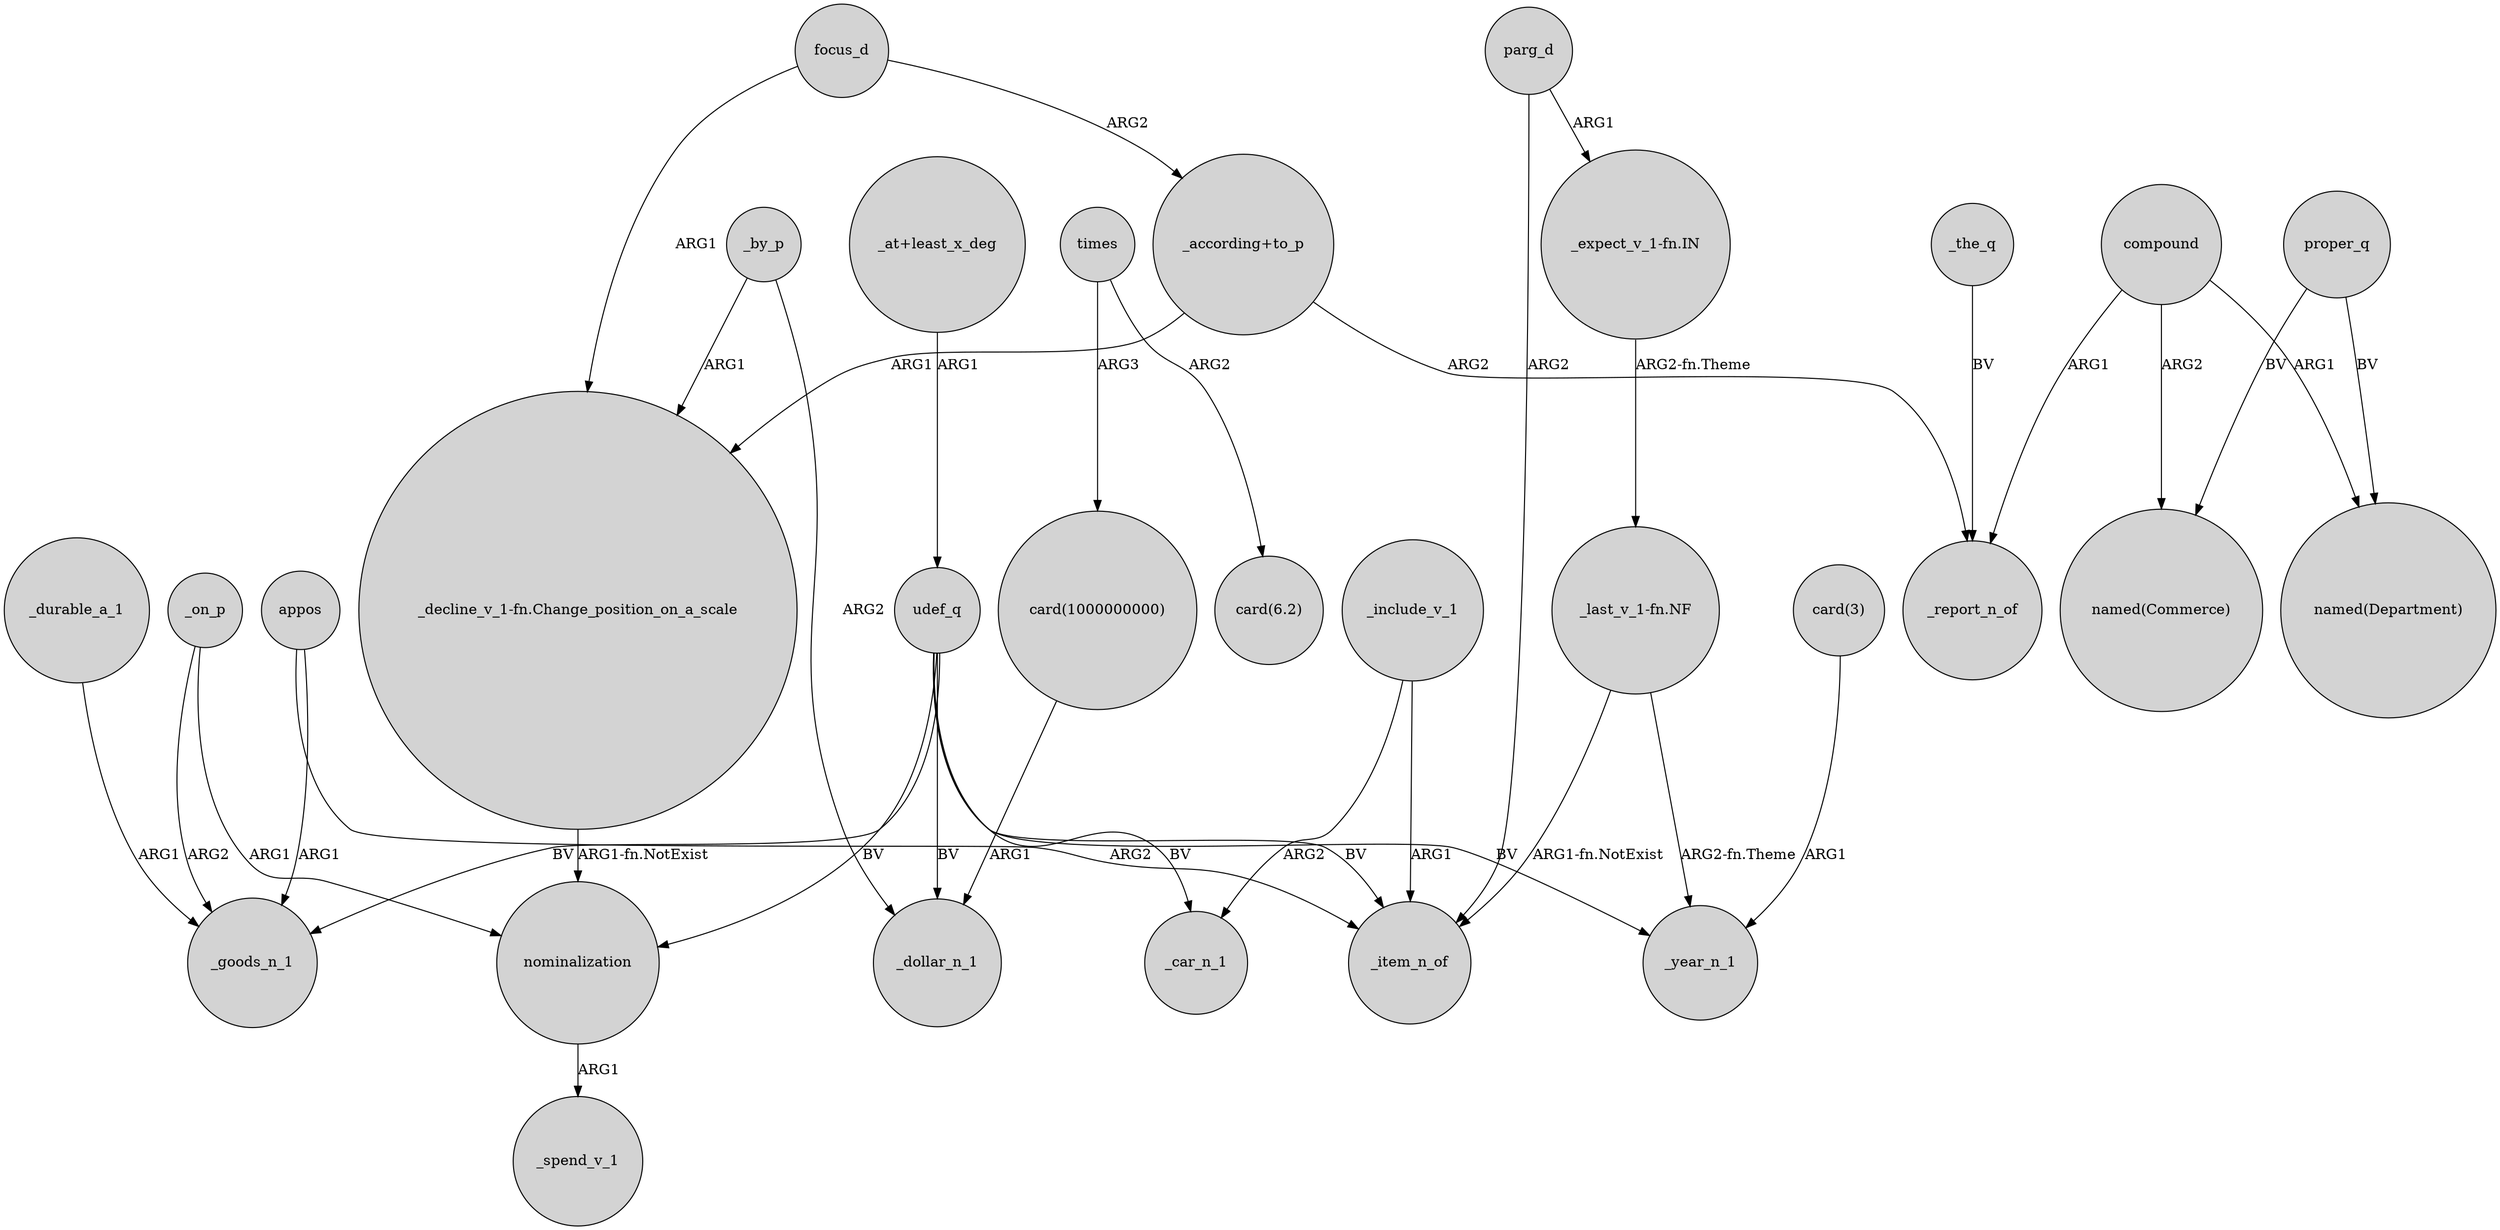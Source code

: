 digraph {
	node [shape=circle style=filled]
	focus_d -> "_decline_v_1-fn.Change_position_on_a_scale" [label=ARG1]
	compound -> _report_n_of [label=ARG1]
	parg_d -> _item_n_of [label=ARG2]
	nominalization -> _spend_v_1 [label=ARG1]
	_include_v_1 -> _item_n_of [label=ARG1]
	"_decline_v_1-fn.Change_position_on_a_scale" -> nominalization [label="ARG1-fn.NotExist"]
	_on_p -> nominalization [label=ARG1]
	appos -> _goods_n_1 [label=ARG1]
	_durable_a_1 -> _goods_n_1 [label=ARG1]
	times -> "card(1000000000)" [label=ARG3]
	_on_p -> _goods_n_1 [label=ARG2]
	"_at+least_x_deg" -> udef_q [label=ARG1]
	_include_v_1 -> _car_n_1 [label=ARG2]
	udef_q -> _item_n_of [label=BV]
	_by_p -> _dollar_n_1 [label=ARG2]
	udef_q -> _goods_n_1 [label=BV]
	_the_q -> _report_n_of [label=BV]
	appos -> _item_n_of [label=ARG2]
	parg_d -> "_expect_v_1-fn.IN" [label=ARG1]
	"card(3)" -> _year_n_1 [label=ARG1]
	udef_q -> nominalization [label=BV]
	focus_d -> "_according+to_p" [label=ARG2]
	"_expect_v_1-fn.IN" -> "_last_v_1-fn.NF" [label="ARG2-fn.Theme"]
	"_according+to_p" -> _report_n_of [label=ARG2]
	_by_p -> "_decline_v_1-fn.Change_position_on_a_scale" [label=ARG1]
	proper_q -> "named(Commerce)" [label=BV]
	times -> "card(6.2)" [label=ARG2]
	udef_q -> _car_n_1 [label=BV]
	udef_q -> _year_n_1 [label=BV]
	compound -> "named(Department)" [label=ARG1]
	"_last_v_1-fn.NF" -> _item_n_of [label="ARG1-fn.NotExist"]
	"card(1000000000)" -> _dollar_n_1 [label=ARG1]
	proper_q -> "named(Department)" [label=BV]
	"_last_v_1-fn.NF" -> _year_n_1 [label="ARG2-fn.Theme"]
	udef_q -> _dollar_n_1 [label=BV]
	"_according+to_p" -> "_decline_v_1-fn.Change_position_on_a_scale" [label=ARG1]
	compound -> "named(Commerce)" [label=ARG2]
}
